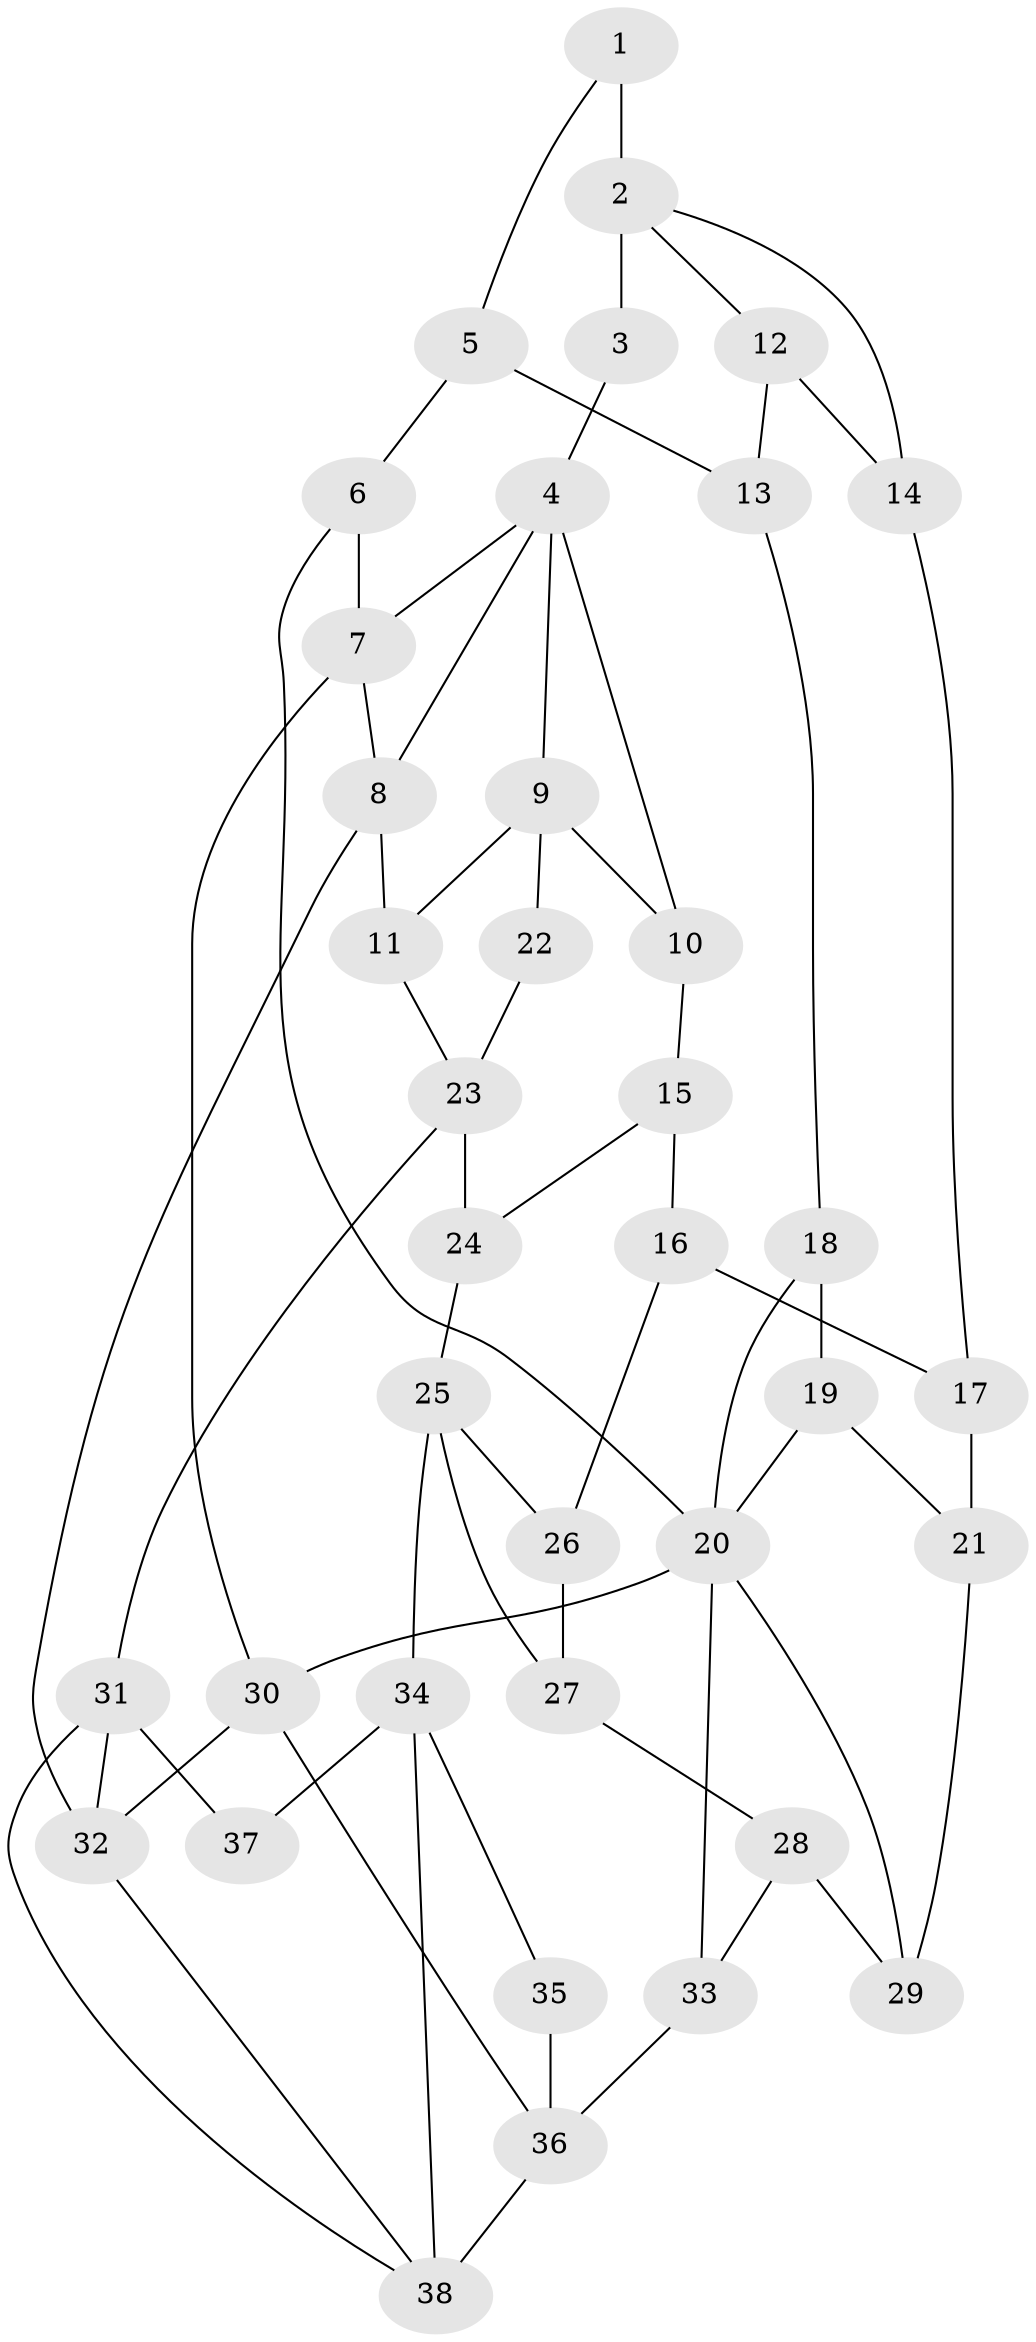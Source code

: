// original degree distribution, {3: 0.02631578947368421, 4: 0.2236842105263158, 5: 0.5526315789473685, 6: 0.19736842105263158}
// Generated by graph-tools (version 1.1) at 2025/38/03/09/25 02:38:42]
// undirected, 38 vertices, 63 edges
graph export_dot {
graph [start="1"]
  node [color=gray90,style=filled];
  1;
  2;
  3;
  4;
  5;
  6;
  7;
  8;
  9;
  10;
  11;
  12;
  13;
  14;
  15;
  16;
  17;
  18;
  19;
  20;
  21;
  22;
  23;
  24;
  25;
  26;
  27;
  28;
  29;
  30;
  31;
  32;
  33;
  34;
  35;
  36;
  37;
  38;
  1 -- 2 [weight=2.0];
  1 -- 5 [weight=1.0];
  2 -- 3 [weight=2.0];
  2 -- 12 [weight=1.0];
  2 -- 14 [weight=1.0];
  3 -- 4 [weight=1.0];
  4 -- 7 [weight=1.0];
  4 -- 8 [weight=1.0];
  4 -- 9 [weight=1.0];
  4 -- 10 [weight=1.0];
  5 -- 6 [weight=1.0];
  5 -- 13 [weight=1.0];
  6 -- 7 [weight=1.0];
  6 -- 20 [weight=1.0];
  7 -- 8 [weight=1.0];
  7 -- 30 [weight=1.0];
  8 -- 11 [weight=1.0];
  8 -- 32 [weight=1.0];
  9 -- 10 [weight=2.0];
  9 -- 11 [weight=1.0];
  9 -- 22 [weight=2.0];
  10 -- 15 [weight=2.0];
  11 -- 23 [weight=1.0];
  12 -- 13 [weight=1.0];
  12 -- 14 [weight=1.0];
  13 -- 18 [weight=1.0];
  14 -- 17 [weight=1.0];
  15 -- 16 [weight=1.0];
  15 -- 24 [weight=1.0];
  16 -- 17 [weight=1.0];
  16 -- 26 [weight=1.0];
  17 -- 21 [weight=1.0];
  18 -- 19 [weight=4.0];
  18 -- 20 [weight=1.0];
  19 -- 20 [weight=1.0];
  19 -- 21 [weight=1.0];
  20 -- 29 [weight=1.0];
  20 -- 30 [weight=1.0];
  20 -- 33 [weight=1.0];
  21 -- 29 [weight=1.0];
  22 -- 23 [weight=1.0];
  23 -- 24 [weight=2.0];
  23 -- 31 [weight=2.0];
  24 -- 25 [weight=2.0];
  25 -- 26 [weight=1.0];
  25 -- 27 [weight=1.0];
  25 -- 34 [weight=2.0];
  26 -- 27 [weight=1.0];
  27 -- 28 [weight=1.0];
  28 -- 29 [weight=1.0];
  28 -- 33 [weight=1.0];
  30 -- 32 [weight=1.0];
  30 -- 36 [weight=1.0];
  31 -- 32 [weight=1.0];
  31 -- 37 [weight=1.0];
  31 -- 38 [weight=1.0];
  32 -- 38 [weight=1.0];
  33 -- 36 [weight=1.0];
  34 -- 35 [weight=1.0];
  34 -- 37 [weight=2.0];
  34 -- 38 [weight=1.0];
  35 -- 36 [weight=2.0];
  36 -- 38 [weight=2.0];
}
